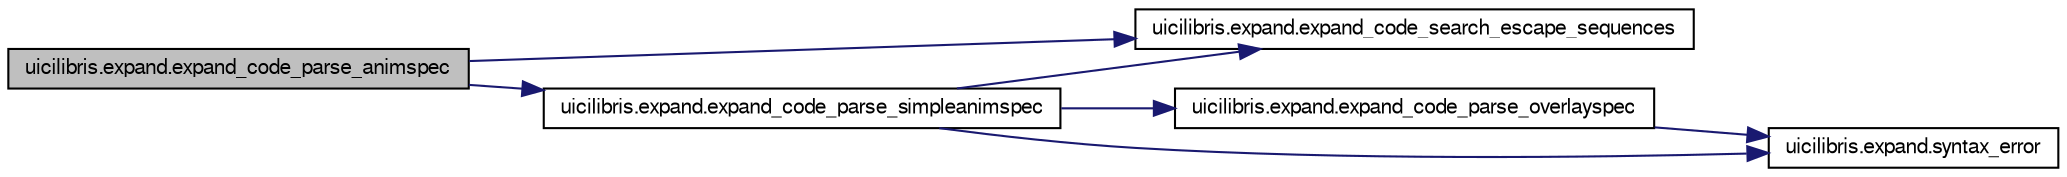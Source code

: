 digraph G
{
  edge [fontname="FreeSans",fontsize="10",labelfontname="FreeSans",labelfontsize="10"];
  node [fontname="FreeSans",fontsize="10",shape=record];
  rankdir="LR";
  Node1 [label="uicilibris.expand.expand_code_parse_animspec",height=0.2,width=0.4,color="black", fillcolor="grey75", style="filled" fontcolor="black"];
  Node1 -> Node2 [color="midnightblue",fontsize="10",style="solid"];
  Node2 [label="uicilibris.expand.expand_code_parse_simpleanimspec",height=0.2,width=0.4,color="black", fillcolor="white", style="filled",URL="$namespaceuicilibris_1_1expand.html#a3adf073f866155a711055b9c0535bd41"];
  Node2 -> Node3 [color="midnightblue",fontsize="10",style="solid"];
  Node3 [label="uicilibris.expand.expand_code_search_escape_sequences",height=0.2,width=0.4,color="black", fillcolor="white", style="filled",URL="$namespaceuicilibris_1_1expand.html#a85777fc13697754d6dd7e3fcd9a7f144"];
  Node2 -> Node4 [color="midnightblue",fontsize="10",style="solid"];
  Node4 [label="uicilibris.expand.expand_code_parse_overlayspec",height=0.2,width=0.4,color="black", fillcolor="white", style="filled",URL="$namespaceuicilibris_1_1expand.html#a36db1d2ed68f45051157b7f0069b63bb"];
  Node4 -> Node5 [color="midnightblue",fontsize="10",style="solid"];
  Node5 [label="uicilibris.expand.syntax_error",height=0.2,width=0.4,color="black", fillcolor="white", style="filled",URL="$namespaceuicilibris_1_1expand.html#a7c2e494ec8fac69541f38ff597769ea1"];
  Node2 -> Node5 [color="midnightblue",fontsize="10",style="solid"];
  Node1 -> Node3 [color="midnightblue",fontsize="10",style="solid"];
}
